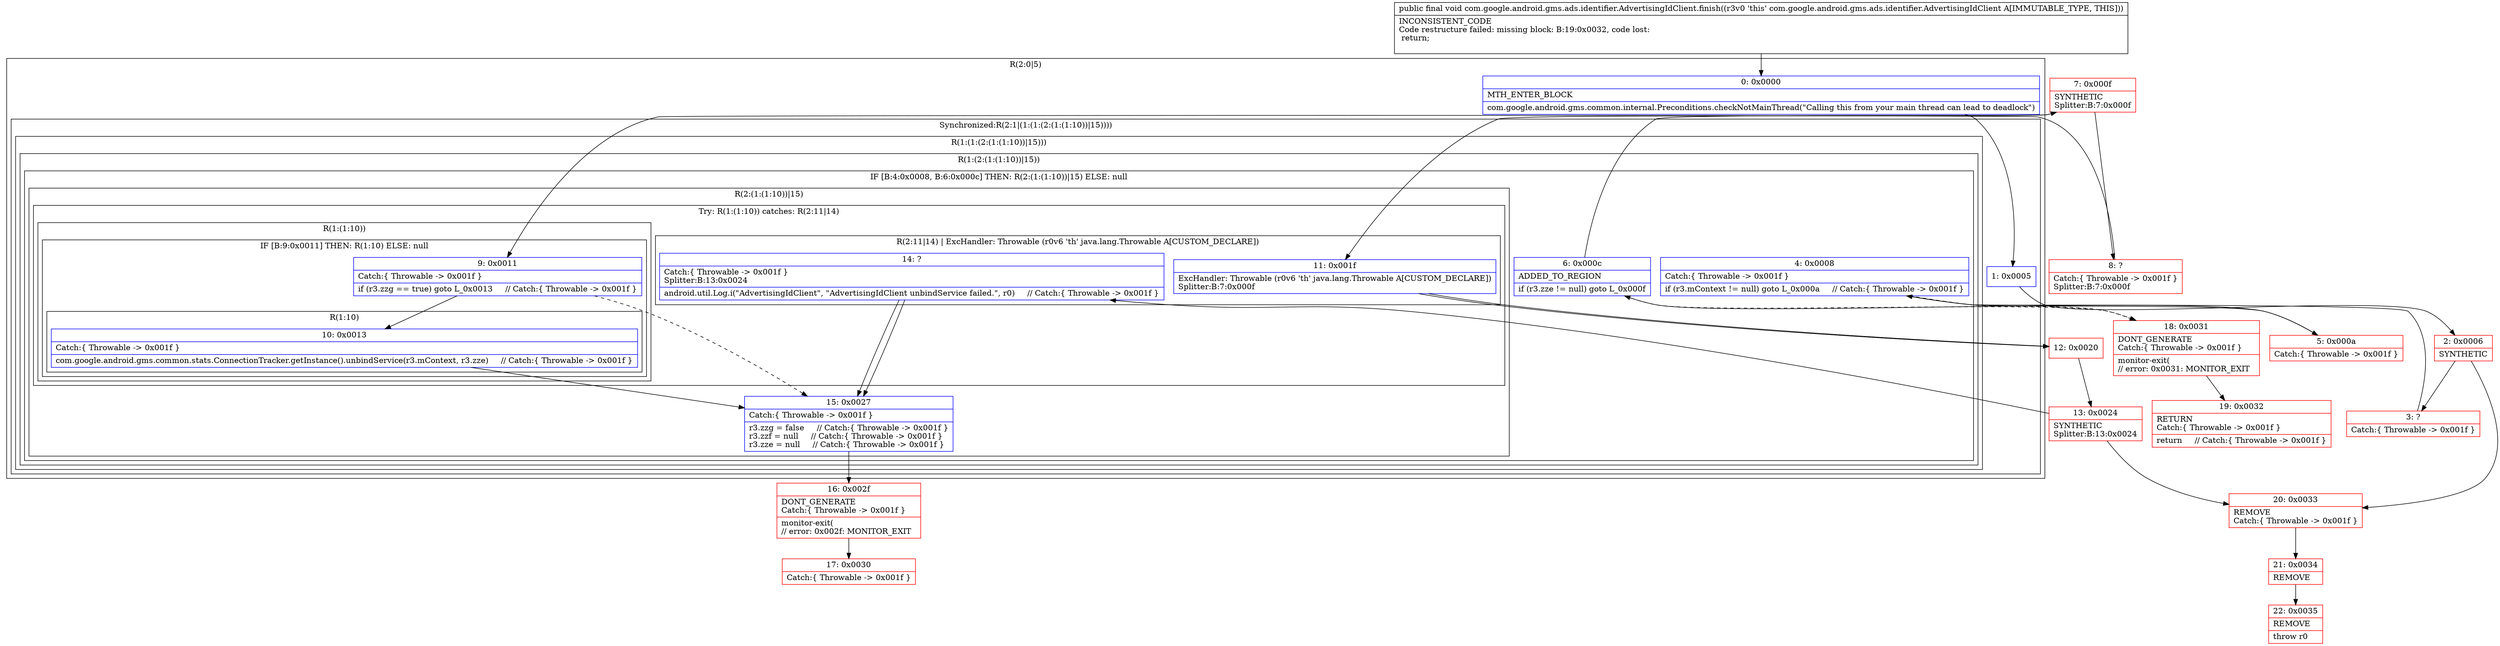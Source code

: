 digraph "CFG forcom.google.android.gms.ads.identifier.AdvertisingIdClient.finish()V" {
subgraph cluster_Region_1501451853 {
label = "R(2:0|5)";
node [shape=record,color=blue];
Node_0 [shape=record,label="{0\:\ 0x0000|MTH_ENTER_BLOCK\l|com.google.android.gms.common.internal.Preconditions.checkNotMainThread(\"Calling this from your main thread can lead to deadlock\")\l}"];
subgraph cluster_SynchronizedRegion_1966758165 {
label = "Synchronized:R(2:1|(1:(1:(2:(1:(1:10))|15))))";
node [shape=record,color=blue];
Node_1 [shape=record,label="{1\:\ 0x0005}"];
subgraph cluster_Region_1740035113 {
label = "R(1:(1:(2:(1:(1:10))|15)))";
node [shape=record,color=blue];
subgraph cluster_Region_2143007163 {
label = "R(1:(2:(1:(1:10))|15))";
node [shape=record,color=blue];
subgraph cluster_IfRegion_1415339071 {
label = "IF [B:4:0x0008, B:6:0x000c] THEN: R(2:(1:(1:10))|15) ELSE: null";
node [shape=record,color=blue];
Node_4 [shape=record,label="{4\:\ 0x0008|Catch:\{ Throwable \-\> 0x001f \}\l|if (r3.mContext != null) goto L_0x000a     \/\/ Catch:\{ Throwable \-\> 0x001f \}\l}"];
Node_6 [shape=record,label="{6\:\ 0x000c|ADDED_TO_REGION\l|if (r3.zze != null) goto L_0x000f\l}"];
subgraph cluster_Region_1929987408 {
label = "R(2:(1:(1:10))|15)";
node [shape=record,color=blue];
subgraph cluster_TryCatchRegion_575651972 {
label = "Try: R(1:(1:10)) catches: R(2:11|14)";
node [shape=record,color=blue];
subgraph cluster_Region_6003487 {
label = "R(1:(1:10))";
node [shape=record,color=blue];
subgraph cluster_IfRegion_919634575 {
label = "IF [B:9:0x0011] THEN: R(1:10) ELSE: null";
node [shape=record,color=blue];
Node_9 [shape=record,label="{9\:\ 0x0011|Catch:\{ Throwable \-\> 0x001f \}\l|if (r3.zzg == true) goto L_0x0013     \/\/ Catch:\{ Throwable \-\> 0x001f \}\l}"];
subgraph cluster_Region_264921792 {
label = "R(1:10)";
node [shape=record,color=blue];
Node_10 [shape=record,label="{10\:\ 0x0013|Catch:\{ Throwable \-\> 0x001f \}\l|com.google.android.gms.common.stats.ConnectionTracker.getInstance().unbindService(r3.mContext, r3.zze)     \/\/ Catch:\{ Throwable \-\> 0x001f \}\l}"];
}
}
}
subgraph cluster_Region_1407043677 {
label = "R(2:11|14) | ExcHandler: Throwable (r0v6 'th' java.lang.Throwable A[CUSTOM_DECLARE])\l";
node [shape=record,color=blue];
Node_11 [shape=record,label="{11\:\ 0x001f|ExcHandler: Throwable (r0v6 'th' java.lang.Throwable A[CUSTOM_DECLARE])\lSplitter:B:7:0x000f\l}"];
Node_14 [shape=record,label="{14\:\ ?|Catch:\{ Throwable \-\> 0x001f \}\lSplitter:B:13:0x0024\l|android.util.Log.i(\"AdvertisingIdClient\", \"AdvertisingIdClient unbindService failed.\", r0)     \/\/ Catch:\{ Throwable \-\> 0x001f \}\l}"];
}
}
Node_15 [shape=record,label="{15\:\ 0x0027|Catch:\{ Throwable \-\> 0x001f \}\l|r3.zzg = false     \/\/ Catch:\{ Throwable \-\> 0x001f \}\lr3.zzf = null     \/\/ Catch:\{ Throwable \-\> 0x001f \}\lr3.zze = null     \/\/ Catch:\{ Throwable \-\> 0x001f \}\l}"];
}
}
}
}
}
}
subgraph cluster_Region_1407043677 {
label = "R(2:11|14) | ExcHandler: Throwable (r0v6 'th' java.lang.Throwable A[CUSTOM_DECLARE])\l";
node [shape=record,color=blue];
Node_11 [shape=record,label="{11\:\ 0x001f|ExcHandler: Throwable (r0v6 'th' java.lang.Throwable A[CUSTOM_DECLARE])\lSplitter:B:7:0x000f\l}"];
Node_14 [shape=record,label="{14\:\ ?|Catch:\{ Throwable \-\> 0x001f \}\lSplitter:B:13:0x0024\l|android.util.Log.i(\"AdvertisingIdClient\", \"AdvertisingIdClient unbindService failed.\", r0)     \/\/ Catch:\{ Throwable \-\> 0x001f \}\l}"];
}
Node_2 [shape=record,color=red,label="{2\:\ 0x0006|SYNTHETIC\l}"];
Node_3 [shape=record,color=red,label="{3\:\ ?|Catch:\{ Throwable \-\> 0x001f \}\l}"];
Node_5 [shape=record,color=red,label="{5\:\ 0x000a|Catch:\{ Throwable \-\> 0x001f \}\l}"];
Node_7 [shape=record,color=red,label="{7\:\ 0x000f|SYNTHETIC\lSplitter:B:7:0x000f\l}"];
Node_8 [shape=record,color=red,label="{8\:\ ?|Catch:\{ Throwable \-\> 0x001f \}\lSplitter:B:7:0x000f\l}"];
Node_12 [shape=record,color=red,label="{12\:\ 0x0020}"];
Node_13 [shape=record,color=red,label="{13\:\ 0x0024|SYNTHETIC\lSplitter:B:13:0x0024\l}"];
Node_16 [shape=record,color=red,label="{16\:\ 0x002f|DONT_GENERATE\lCatch:\{ Throwable \-\> 0x001f \}\l|monitor\-exit(\l\/\/ error: 0x002f: MONITOR_EXIT  \l}"];
Node_17 [shape=record,color=red,label="{17\:\ 0x0030|Catch:\{ Throwable \-\> 0x001f \}\l}"];
Node_18 [shape=record,color=red,label="{18\:\ 0x0031|DONT_GENERATE\lCatch:\{ Throwable \-\> 0x001f \}\l|monitor\-exit(\l\/\/ error: 0x0031: MONITOR_EXIT  \l}"];
Node_19 [shape=record,color=red,label="{19\:\ 0x0032|RETURN\lCatch:\{ Throwable \-\> 0x001f \}\l|return     \/\/ Catch:\{ Throwable \-\> 0x001f \}\l}"];
Node_20 [shape=record,color=red,label="{20\:\ 0x0033|REMOVE\lCatch:\{ Throwable \-\> 0x001f \}\l}"];
Node_21 [shape=record,color=red,label="{21\:\ 0x0034|REMOVE\l}"];
Node_22 [shape=record,color=red,label="{22\:\ 0x0035|REMOVE\l|throw r0\l}"];
MethodNode[shape=record,label="{public final void com.google.android.gms.ads.identifier.AdvertisingIdClient.finish((r3v0 'this' com.google.android.gms.ads.identifier.AdvertisingIdClient A[IMMUTABLE_TYPE, THIS]))  | INCONSISTENT_CODE\lCode restructure failed: missing block: B:19:0x0032, code lost:\l    return;\l\l}"];
MethodNode -> Node_0;
Node_0 -> Node_1;
Node_1 -> Node_2;
Node_4 -> Node_5;
Node_4 -> Node_18[style=dashed];
Node_6 -> Node_7;
Node_6 -> Node_18[style=dashed];
Node_9 -> Node_10;
Node_9 -> Node_15[style=dashed];
Node_10 -> Node_15;
Node_11 -> Node_12;
Node_14 -> Node_15;
Node_15 -> Node_16;
Node_11 -> Node_12;
Node_14 -> Node_15;
Node_2 -> Node_3;
Node_2 -> Node_20;
Node_3 -> Node_4;
Node_5 -> Node_6;
Node_7 -> Node_8;
Node_7 -> Node_11;
Node_8 -> Node_9;
Node_12 -> Node_13;
Node_13 -> Node_14;
Node_13 -> Node_20;
Node_16 -> Node_17;
Node_18 -> Node_19;
Node_20 -> Node_21;
Node_21 -> Node_22;
}

